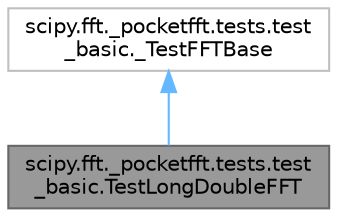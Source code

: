 digraph "scipy.fft._pocketfft.tests.test_basic.TestLongDoubleFFT"
{
 // LATEX_PDF_SIZE
  bgcolor="transparent";
  edge [fontname=Helvetica,fontsize=10,labelfontname=Helvetica,labelfontsize=10];
  node [fontname=Helvetica,fontsize=10,shape=box,height=0.2,width=0.4];
  Node1 [id="Node000001",label="scipy.fft._pocketfft.tests.test\l_basic.TestLongDoubleFFT",height=0.2,width=0.4,color="gray40", fillcolor="grey60", style="filled", fontcolor="black",tooltip=" "];
  Node2 -> Node1 [id="edge1_Node000001_Node000002",dir="back",color="steelblue1",style="solid",tooltip=" "];
  Node2 [id="Node000002",label="scipy.fft._pocketfft.tests.test\l_basic._TestFFTBase",height=0.2,width=0.4,color="grey75", fillcolor="white", style="filled",URL="$d0/d86/classscipy_1_1fft_1_1__pocketfft_1_1tests_1_1test__basic_1_1__TestFFTBase.html",tooltip=" "];
}
